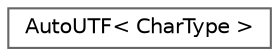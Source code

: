 digraph "Graphical Class Hierarchy"
{
 // LATEX_PDF_SIZE
  bgcolor="transparent";
  edge [fontname=Helvetica,fontsize=10,labelfontname=Helvetica,labelfontsize=10];
  node [fontname=Helvetica,fontsize=10,shape=box,height=0.2,width=0.4];
  rankdir="LR";
  Node0 [id="Node000000",label="AutoUTF\< CharType \>",height=0.2,width=0.4,color="grey40", fillcolor="white", style="filled",URL="$struct_auto_u_t_f.html",tooltip="Dynamically select encoding according to stream's runtime-specified UTF encoding type."];
}
